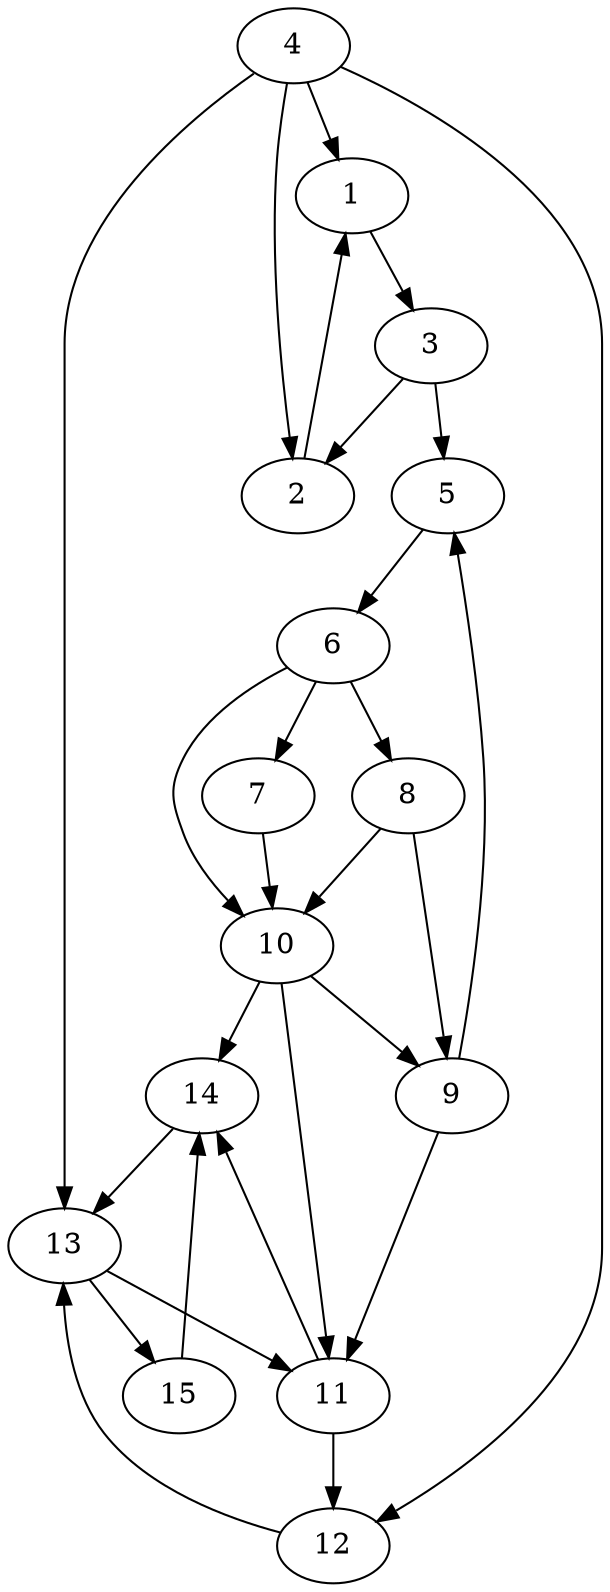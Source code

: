 # a planar digraph
digraph {
1 -> 3 -> 5 -> 6 -> 7 -> 10 -> 14 -> 13 -> 11 -> 12 -> 13;
4 -> { 1 2 12 13 };
3 -> 2;
2 -> 1;
9 -> { 5 11 };
6 -> { 8 10 };
8 -> { 9 10 };
10 -> 9;
10 -> 11 -> 14;
13 -> 15 -> 14;
}